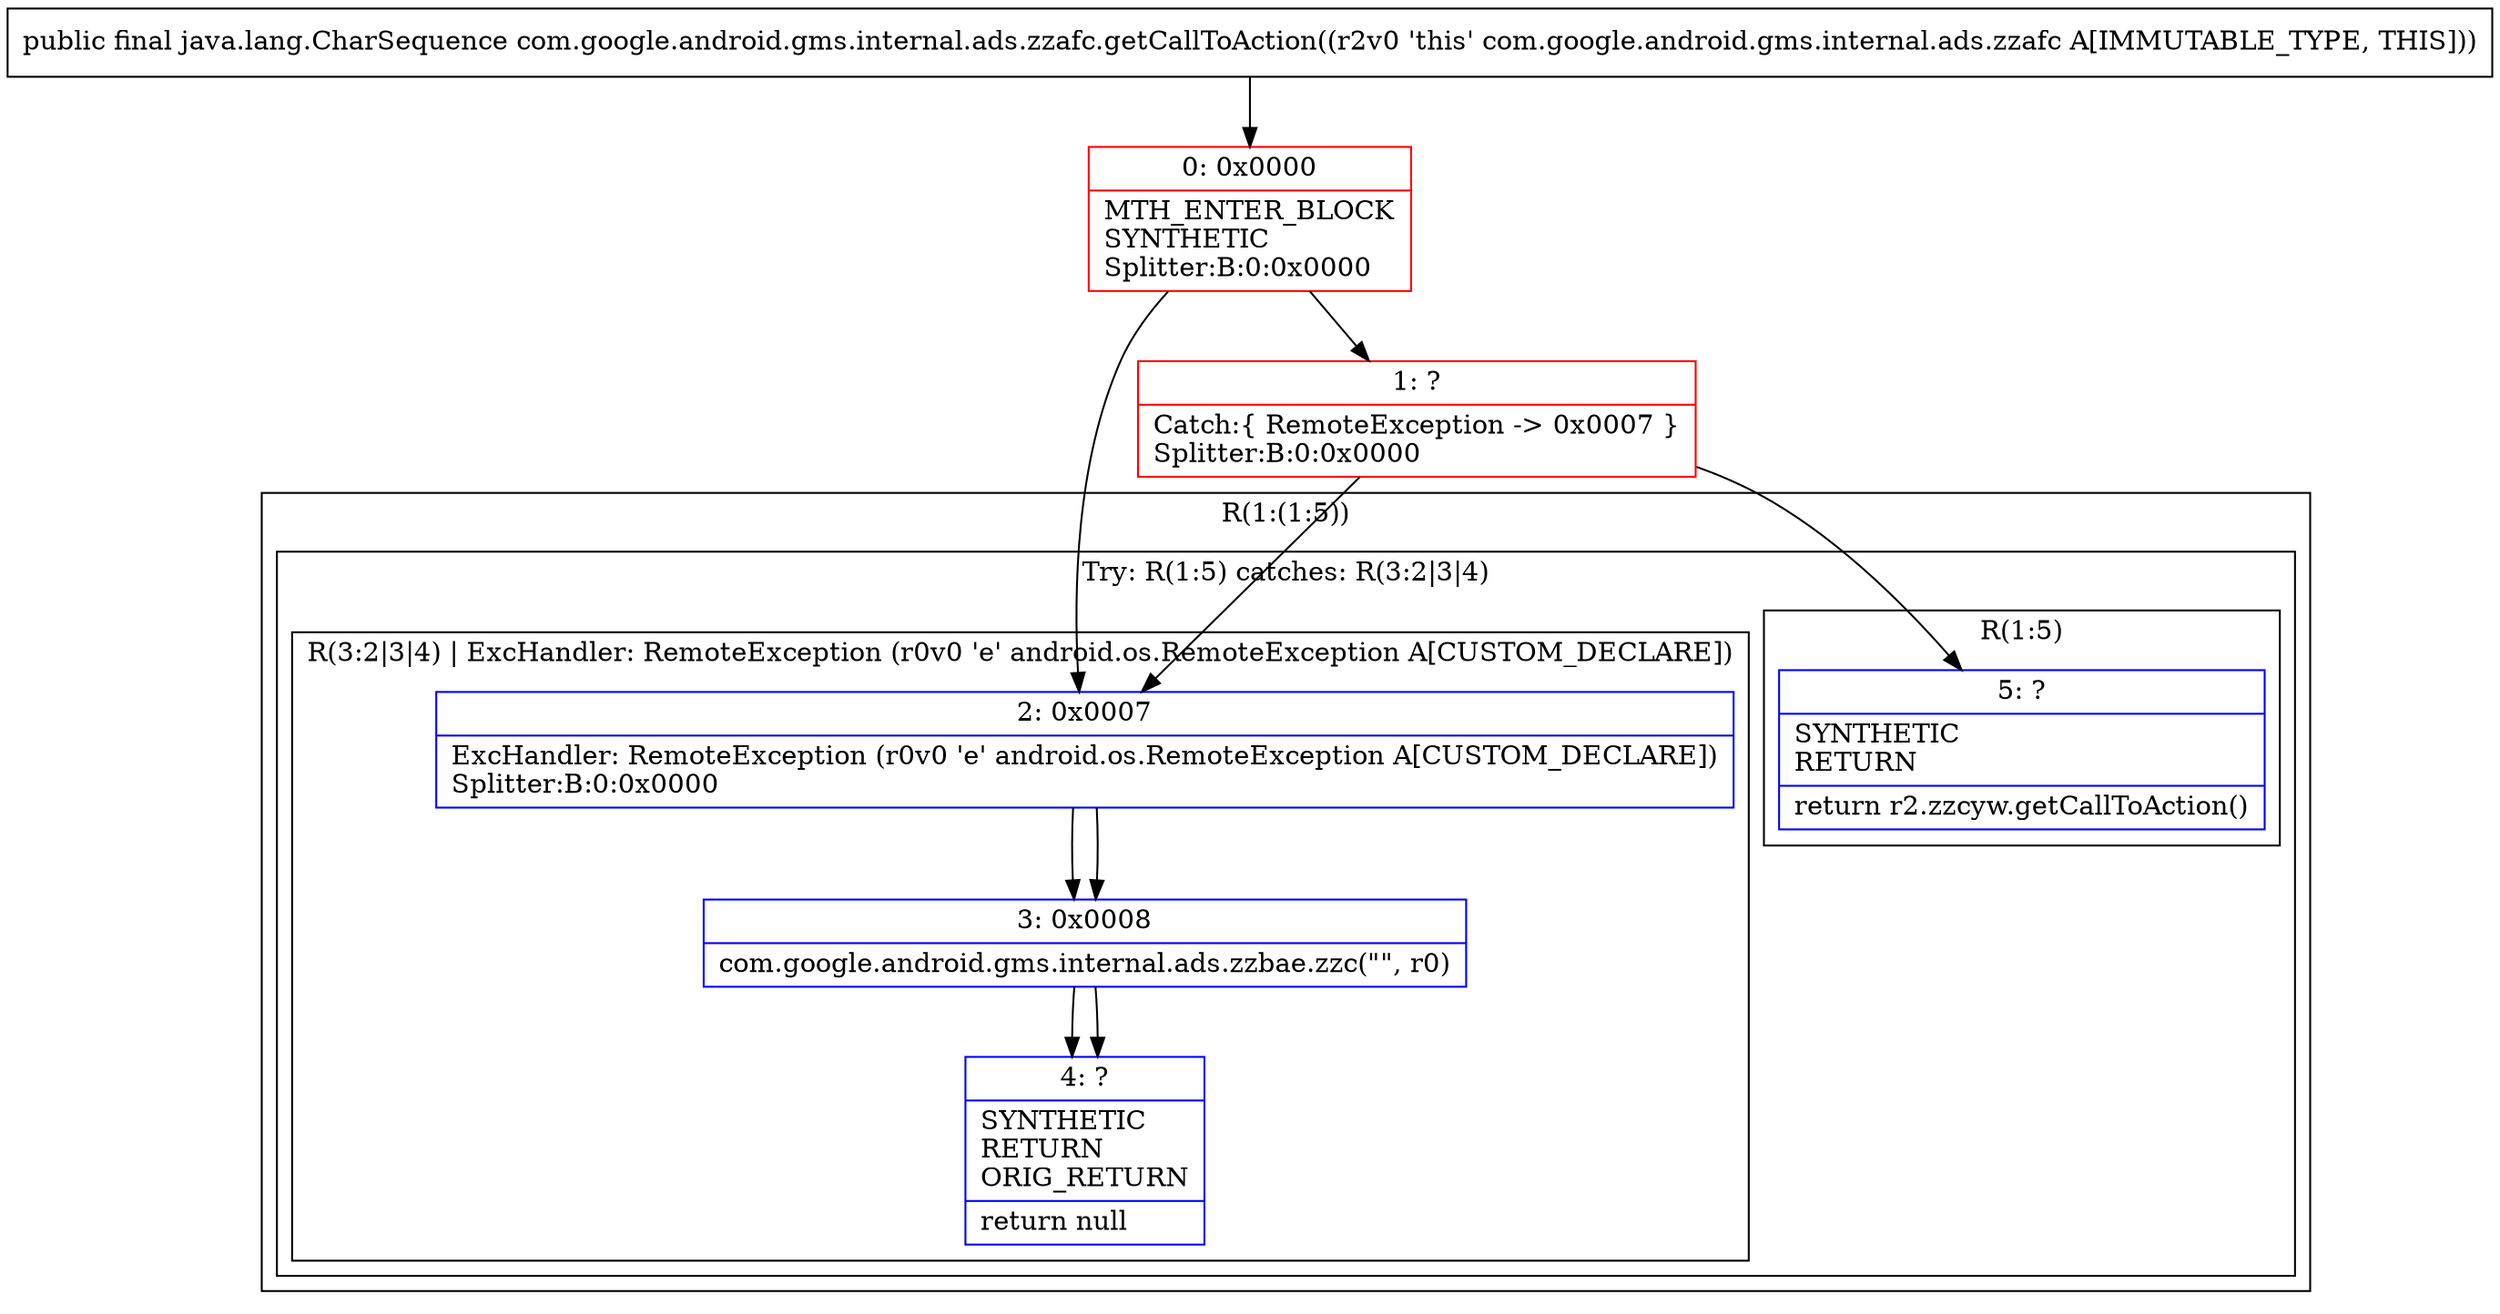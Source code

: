 digraph "CFG forcom.google.android.gms.internal.ads.zzafc.getCallToAction()Ljava\/lang\/CharSequence;" {
subgraph cluster_Region_290905087 {
label = "R(1:(1:5))";
node [shape=record,color=blue];
subgraph cluster_TryCatchRegion_485342244 {
label = "Try: R(1:5) catches: R(3:2|3|4)";
node [shape=record,color=blue];
subgraph cluster_Region_1404076096 {
label = "R(1:5)";
node [shape=record,color=blue];
Node_5 [shape=record,label="{5\:\ ?|SYNTHETIC\lRETURN\l|return r2.zzcyw.getCallToAction()\l}"];
}
subgraph cluster_Region_1507626244 {
label = "R(3:2|3|4) | ExcHandler: RemoteException (r0v0 'e' android.os.RemoteException A[CUSTOM_DECLARE])\l";
node [shape=record,color=blue];
Node_2 [shape=record,label="{2\:\ 0x0007|ExcHandler: RemoteException (r0v0 'e' android.os.RemoteException A[CUSTOM_DECLARE])\lSplitter:B:0:0x0000\l}"];
Node_3 [shape=record,label="{3\:\ 0x0008|com.google.android.gms.internal.ads.zzbae.zzc(\"\", r0)\l}"];
Node_4 [shape=record,label="{4\:\ ?|SYNTHETIC\lRETURN\lORIG_RETURN\l|return null\l}"];
}
}
}
subgraph cluster_Region_1507626244 {
label = "R(3:2|3|4) | ExcHandler: RemoteException (r0v0 'e' android.os.RemoteException A[CUSTOM_DECLARE])\l";
node [shape=record,color=blue];
Node_2 [shape=record,label="{2\:\ 0x0007|ExcHandler: RemoteException (r0v0 'e' android.os.RemoteException A[CUSTOM_DECLARE])\lSplitter:B:0:0x0000\l}"];
Node_3 [shape=record,label="{3\:\ 0x0008|com.google.android.gms.internal.ads.zzbae.zzc(\"\", r0)\l}"];
Node_4 [shape=record,label="{4\:\ ?|SYNTHETIC\lRETURN\lORIG_RETURN\l|return null\l}"];
}
Node_0 [shape=record,color=red,label="{0\:\ 0x0000|MTH_ENTER_BLOCK\lSYNTHETIC\lSplitter:B:0:0x0000\l}"];
Node_1 [shape=record,color=red,label="{1\:\ ?|Catch:\{ RemoteException \-\> 0x0007 \}\lSplitter:B:0:0x0000\l}"];
MethodNode[shape=record,label="{public final java.lang.CharSequence com.google.android.gms.internal.ads.zzafc.getCallToAction((r2v0 'this' com.google.android.gms.internal.ads.zzafc A[IMMUTABLE_TYPE, THIS])) }"];
MethodNode -> Node_0;
Node_2 -> Node_3;
Node_3 -> Node_4;
Node_2 -> Node_3;
Node_3 -> Node_4;
Node_0 -> Node_1;
Node_0 -> Node_2;
Node_1 -> Node_2;
Node_1 -> Node_5;
}

